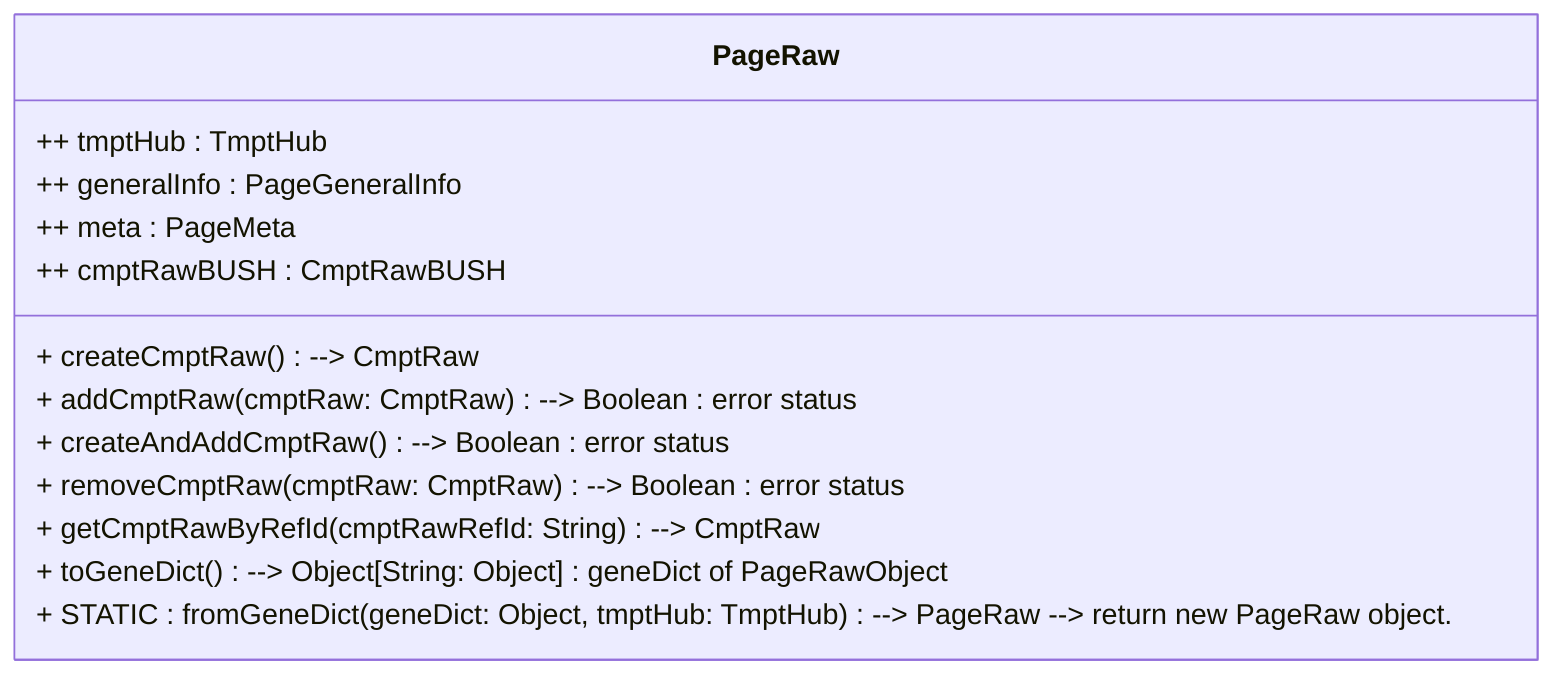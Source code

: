 classDiagram

class PageRaw {
   ++ tmptHub : TmptHub
   ++ generalInfo : PageGeneralInfo
   ++ meta : PageMeta
   ++ cmptRawBUSH : CmptRawBUSH

   + createCmptRaw () --> CmptRaw
   + addCmptRaw (cmptRaw: CmptRaw) --> Boolean : error status
   + createAndAddCmptRaw () --> Boolean : error status
   + removeCmptRaw (cmptRaw: CmptRaw) --> Boolean : error status
   + getCmptRawByRefId (cmptRawRefId: String) --> CmptRaw
   + toGeneDict () --> Object[String: Object] : geneDict of PageRawObject
   
   + STATIC : fromGeneDict (geneDict: Object, tmptHub: TmptHub) --> PageRaw --> return new PageRaw object. 
   
}


%% Features.........................................
%% - can add CmptRaw
%% - can create new CmptRaw
%% - can create and add in CmptRaw
%% - genebilite (geneable)